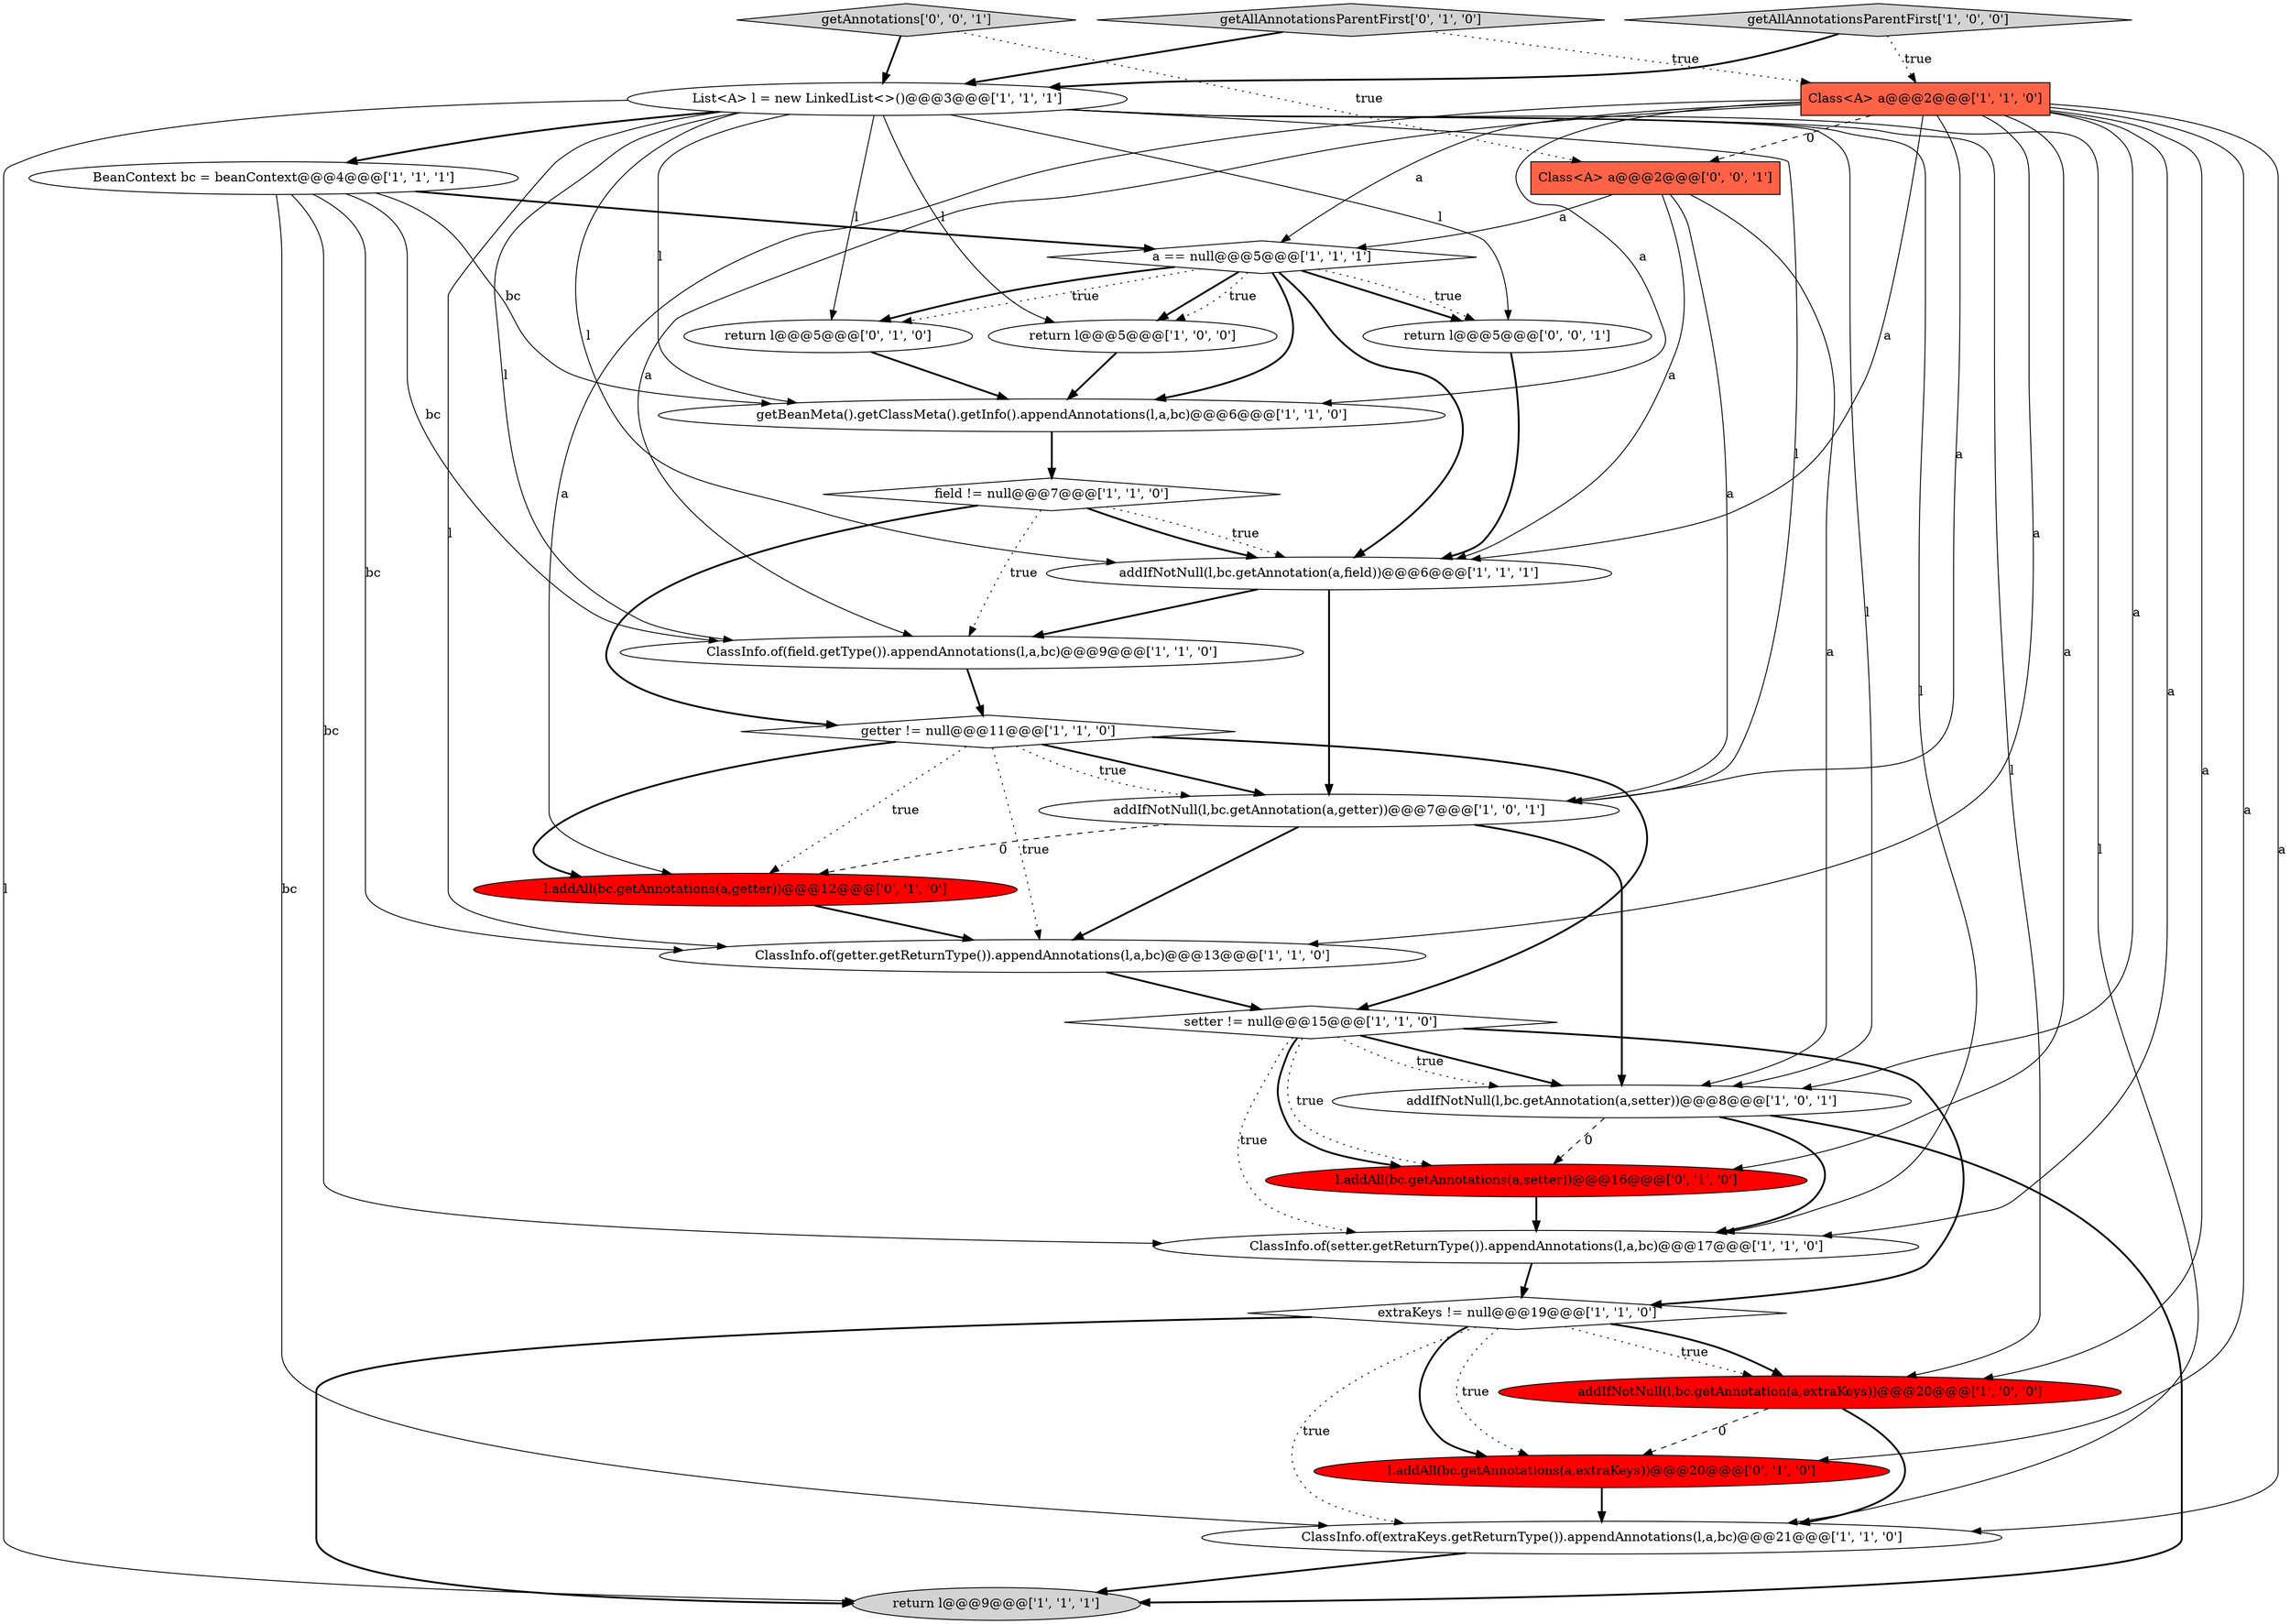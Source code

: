 digraph {
9 [style = filled, label = "return l@@@5@@@['1', '0', '0']", fillcolor = white, shape = ellipse image = "AAA0AAABBB1BBB"];
3 [style = filled, label = "ClassInfo.of(setter.getReturnType()).appendAnnotations(l,a,bc)@@@17@@@['1', '1', '0']", fillcolor = white, shape = ellipse image = "AAA0AAABBB1BBB"];
8 [style = filled, label = "ClassInfo.of(getter.getReturnType()).appendAnnotations(l,a,bc)@@@13@@@['1', '1', '0']", fillcolor = white, shape = ellipse image = "AAA0AAABBB1BBB"];
16 [style = filled, label = "List<A> l = new LinkedList<>()@@@3@@@['1', '1', '1']", fillcolor = white, shape = ellipse image = "AAA0AAABBB1BBB"];
1 [style = filled, label = "setter != null@@@15@@@['1', '1', '0']", fillcolor = white, shape = diamond image = "AAA0AAABBB1BBB"];
5 [style = filled, label = "getter != null@@@11@@@['1', '1', '0']", fillcolor = white, shape = diamond image = "AAA0AAABBB1BBB"];
17 [style = filled, label = "addIfNotNull(l,bc.getAnnotation(a,getter))@@@7@@@['1', '0', '1']", fillcolor = white, shape = ellipse image = "AAA0AAABBB1BBB"];
22 [style = filled, label = "l.addAll(bc.getAnnotations(a,extraKeys))@@@20@@@['0', '1', '0']", fillcolor = red, shape = ellipse image = "AAA1AAABBB2BBB"];
4 [style = filled, label = "ClassInfo.of(field.getType()).appendAnnotations(l,a,bc)@@@9@@@['1', '1', '0']", fillcolor = white, shape = ellipse image = "AAA0AAABBB1BBB"];
21 [style = filled, label = "l.addAll(bc.getAnnotations(a,setter))@@@16@@@['0', '1', '0']", fillcolor = red, shape = ellipse image = "AAA1AAABBB2BBB"];
0 [style = filled, label = "addIfNotNull(l,bc.getAnnotation(a,extraKeys))@@@20@@@['1', '0', '0']", fillcolor = red, shape = ellipse image = "AAA1AAABBB1BBB"];
2 [style = filled, label = "getBeanMeta().getClassMeta().getInfo().appendAnnotations(l,a,bc)@@@6@@@['1', '1', '0']", fillcolor = white, shape = ellipse image = "AAA0AAABBB1BBB"];
6 [style = filled, label = "addIfNotNull(l,bc.getAnnotation(a,field))@@@6@@@['1', '1', '1']", fillcolor = white, shape = ellipse image = "AAA0AAABBB1BBB"];
18 [style = filled, label = "a == null@@@5@@@['1', '1', '1']", fillcolor = white, shape = diamond image = "AAA0AAABBB1BBB"];
19 [style = filled, label = "Class<A> a@@@2@@@['1', '1', '0']", fillcolor = tomato, shape = box image = "AAA0AAABBB1BBB"];
23 [style = filled, label = "getAllAnnotationsParentFirst['0', '1', '0']", fillcolor = lightgray, shape = diamond image = "AAA0AAABBB2BBB"];
26 [style = filled, label = "Class<A> a@@@2@@@['0', '0', '1']", fillcolor = tomato, shape = box image = "AAA0AAABBB3BBB"];
24 [style = filled, label = "l.addAll(bc.getAnnotations(a,getter))@@@12@@@['0', '1', '0']", fillcolor = red, shape = ellipse image = "AAA1AAABBB2BBB"];
13 [style = filled, label = "addIfNotNull(l,bc.getAnnotation(a,setter))@@@8@@@['1', '0', '1']", fillcolor = white, shape = ellipse image = "AAA0AAABBB1BBB"];
20 [style = filled, label = "return l@@@5@@@['0', '1', '0']", fillcolor = white, shape = ellipse image = "AAA0AAABBB2BBB"];
7 [style = filled, label = "BeanContext bc = beanContext@@@4@@@['1', '1', '1']", fillcolor = white, shape = ellipse image = "AAA0AAABBB1BBB"];
15 [style = filled, label = "getAllAnnotationsParentFirst['1', '0', '0']", fillcolor = lightgray, shape = diamond image = "AAA0AAABBB1BBB"];
25 [style = filled, label = "return l@@@5@@@['0', '0', '1']", fillcolor = white, shape = ellipse image = "AAA0AAABBB3BBB"];
27 [style = filled, label = "getAnnotations['0', '0', '1']", fillcolor = lightgray, shape = diamond image = "AAA0AAABBB3BBB"];
11 [style = filled, label = "extraKeys != null@@@19@@@['1', '1', '0']", fillcolor = white, shape = diamond image = "AAA0AAABBB1BBB"];
12 [style = filled, label = "field != null@@@7@@@['1', '1', '0']", fillcolor = white, shape = diamond image = "AAA0AAABBB1BBB"];
14 [style = filled, label = "return l@@@9@@@['1', '1', '1']", fillcolor = lightgray, shape = ellipse image = "AAA0AAABBB1BBB"];
10 [style = filled, label = "ClassInfo.of(extraKeys.getReturnType()).appendAnnotations(l,a,bc)@@@21@@@['1', '1', '0']", fillcolor = white, shape = ellipse image = "AAA0AAABBB1BBB"];
19->8 [style = solid, label="a"];
12->5 [style = bold, label=""];
11->14 [style = bold, label=""];
17->24 [style = dashed, label="0"];
16->6 [style = solid, label="l"];
16->7 [style = bold, label=""];
1->21 [style = dotted, label="true"];
16->13 [style = solid, label="l"];
18->20 [style = dotted, label="true"];
25->6 [style = bold, label=""];
19->6 [style = solid, label="a"];
1->13 [style = bold, label=""];
16->14 [style = solid, label="l"];
1->3 [style = dotted, label="true"];
1->13 [style = dotted, label="true"];
8->1 [style = bold, label=""];
5->24 [style = dotted, label="true"];
19->18 [style = solid, label="a"];
13->21 [style = dashed, label="0"];
1->21 [style = bold, label=""];
26->17 [style = solid, label="a"];
11->0 [style = dotted, label="true"];
16->4 [style = solid, label="l"];
13->14 [style = bold, label=""];
19->10 [style = solid, label="a"];
19->2 [style = solid, label="a"];
21->3 [style = bold, label=""];
10->14 [style = bold, label=""];
9->2 [style = bold, label=""];
11->10 [style = dotted, label="true"];
3->11 [style = bold, label=""];
16->2 [style = solid, label="l"];
27->16 [style = bold, label=""];
23->19 [style = dotted, label="true"];
5->17 [style = bold, label=""];
7->10 [style = solid, label="bc"];
16->3 [style = solid, label="l"];
1->11 [style = bold, label=""];
6->4 [style = bold, label=""];
5->1 [style = bold, label=""];
18->20 [style = bold, label=""];
12->6 [style = dotted, label="true"];
18->9 [style = bold, label=""];
18->25 [style = bold, label=""];
16->10 [style = solid, label="l"];
12->4 [style = dotted, label="true"];
24->8 [style = bold, label=""];
5->8 [style = dotted, label="true"];
7->2 [style = solid, label="bc"];
7->8 [style = solid, label="bc"];
6->17 [style = bold, label=""];
17->8 [style = bold, label=""];
26->13 [style = solid, label="a"];
26->6 [style = solid, label="a"];
16->20 [style = solid, label="l"];
19->13 [style = solid, label="a"];
19->3 [style = solid, label="a"];
16->8 [style = solid, label="l"];
26->18 [style = solid, label="a"];
19->26 [style = dashed, label="0"];
19->22 [style = solid, label="a"];
18->6 [style = bold, label=""];
5->24 [style = bold, label=""];
18->9 [style = dotted, label="true"];
22->10 [style = bold, label=""];
11->22 [style = bold, label=""];
7->18 [style = bold, label=""];
7->3 [style = solid, label="bc"];
17->13 [style = bold, label=""];
19->17 [style = solid, label="a"];
4->5 [style = bold, label=""];
5->17 [style = dotted, label="true"];
16->9 [style = solid, label="l"];
23->16 [style = bold, label=""];
19->24 [style = solid, label="a"];
18->25 [style = dotted, label="true"];
27->26 [style = dotted, label="true"];
18->2 [style = bold, label=""];
15->16 [style = bold, label=""];
12->6 [style = bold, label=""];
11->22 [style = dotted, label="true"];
0->22 [style = dashed, label="0"];
2->12 [style = bold, label=""];
20->2 [style = bold, label=""];
19->4 [style = solid, label="a"];
16->17 [style = solid, label="l"];
0->10 [style = bold, label=""];
11->0 [style = bold, label=""];
19->0 [style = solid, label="a"];
13->3 [style = bold, label=""];
15->19 [style = dotted, label="true"];
16->25 [style = solid, label="l"];
19->21 [style = solid, label="a"];
16->0 [style = solid, label="l"];
7->4 [style = solid, label="bc"];
}

